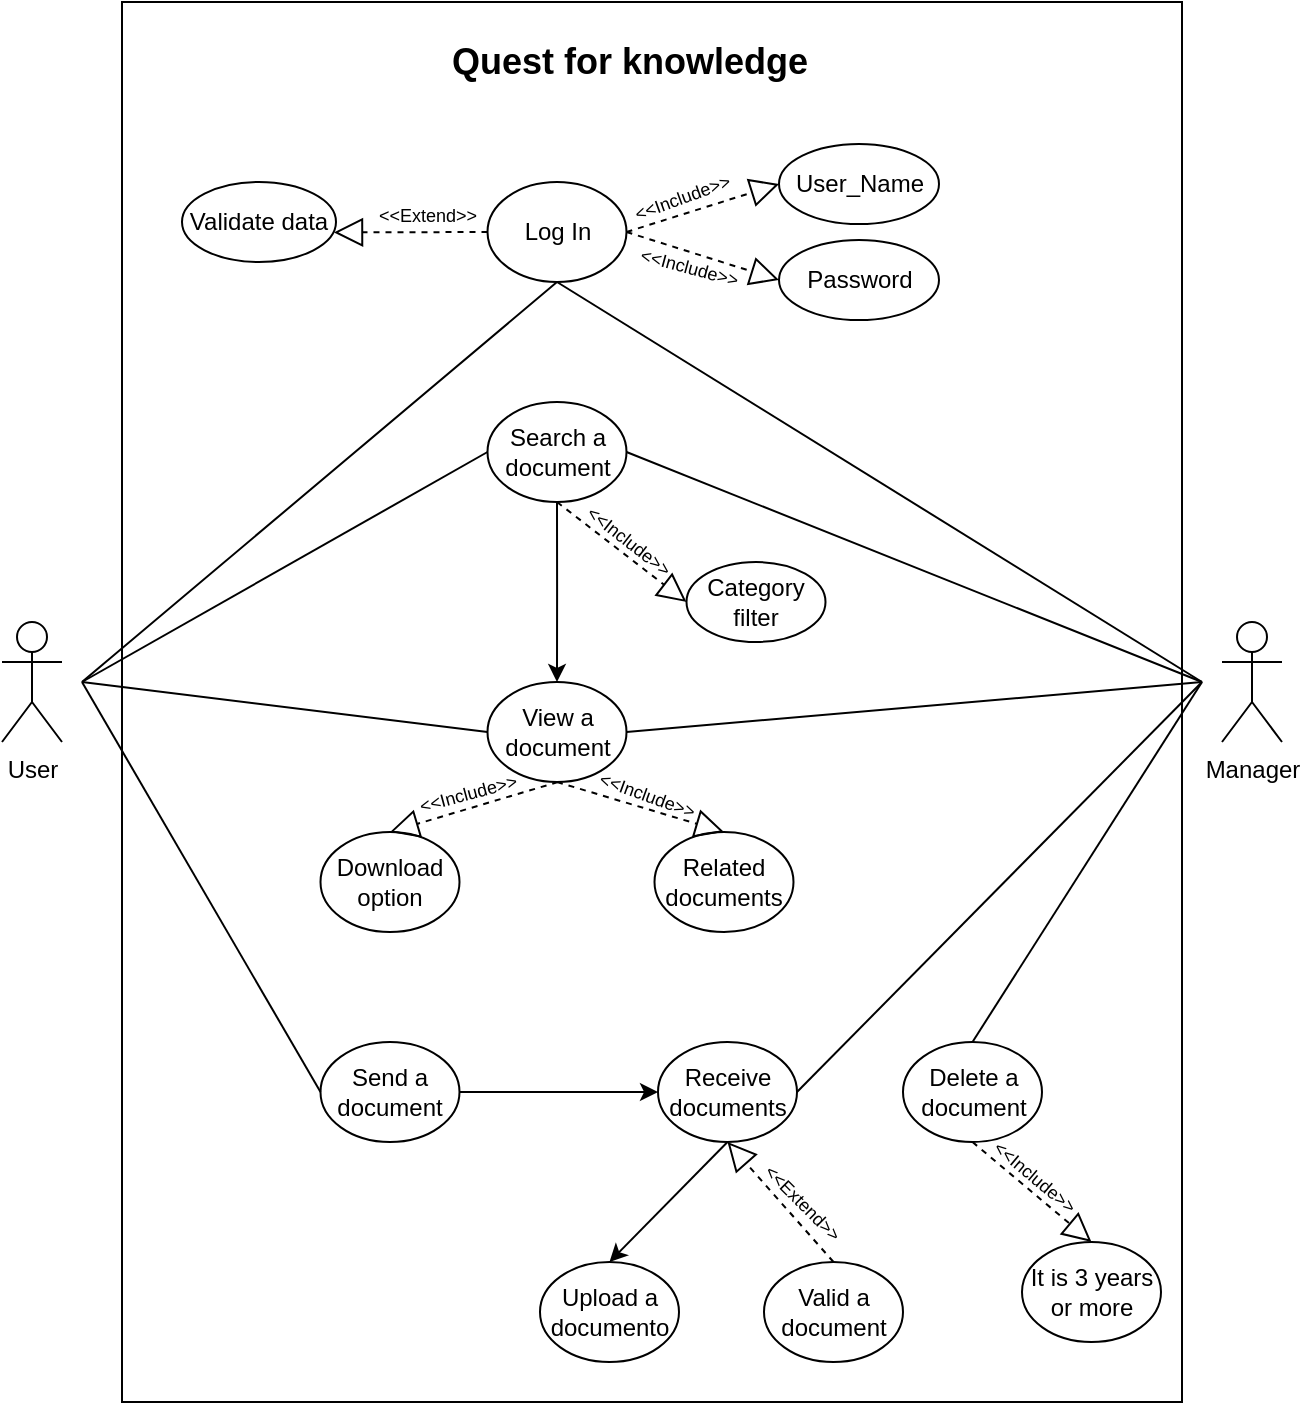 <mxfile>
    <diagram id="WyMdUVZ67A5vX5mp8Rsb" name="Page-1">
        <mxGraphModel dx="204" dy="119" grid="1" gridSize="10" guides="1" tooltips="1" connect="1" arrows="1" fold="1" page="1" pageScale="1" pageWidth="827" pageHeight="1169" math="0" shadow="0">
            <root>
                <mxCell id="0"/>
                <mxCell id="1" parent="0"/>
                <mxCell id="3" value="" style="rounded=0;whiteSpace=wrap;html=1;" vertex="1" parent="1">
                    <mxGeometry x="120" y="120" width="530" height="700" as="geometry"/>
                </mxCell>
                <mxCell id="2" value="User" style="shape=umlActor;verticalLabelPosition=bottom;verticalAlign=top;html=1;outlineConnect=0;" vertex="1" parent="1">
                    <mxGeometry x="60" y="430" width="30" height="60" as="geometry"/>
                </mxCell>
                <mxCell id="4" value="Manager" style="shape=umlActor;verticalLabelPosition=bottom;verticalAlign=top;html=1;outlineConnect=0;" vertex="1" parent="1">
                    <mxGeometry x="670" y="430" width="30" height="60" as="geometry"/>
                </mxCell>
                <mxCell id="11" value="Log In" style="ellipse;whiteSpace=wrap;html=1;" vertex="1" parent="1">
                    <mxGeometry x="302.75" y="210" width="69.5" height="50" as="geometry"/>
                </mxCell>
                <mxCell id="12" value="View a document" style="ellipse;whiteSpace=wrap;html=1;" vertex="1" parent="1">
                    <mxGeometry x="302.75" y="460" width="69.5" height="50" as="geometry"/>
                </mxCell>
                <mxCell id="13" value="Upload a documento" style="ellipse;whiteSpace=wrap;html=1;" vertex="1" parent="1">
                    <mxGeometry x="329" y="750" width="69.5" height="50" as="geometry"/>
                </mxCell>
                <mxCell id="14" value="Delete a document" style="ellipse;whiteSpace=wrap;html=1;" vertex="1" parent="1">
                    <mxGeometry x="510.5" y="640" width="69.5" height="50" as="geometry"/>
                </mxCell>
                <mxCell id="56" style="edgeStyle=orthogonalEdgeStyle;rounded=0;orthogonalLoop=1;jettySize=auto;html=1;entryX=0;entryY=0.5;entryDx=0;entryDy=0;" edge="1" parent="1" source="15" target="44">
                    <mxGeometry relative="1" as="geometry"/>
                </mxCell>
                <mxCell id="15" value="Send a document" style="ellipse;whiteSpace=wrap;html=1;" vertex="1" parent="1">
                    <mxGeometry x="219.25" y="640" width="69.5" height="50" as="geometry"/>
                </mxCell>
                <mxCell id="16" value="Valid a document" style="ellipse;whiteSpace=wrap;html=1;" vertex="1" parent="1">
                    <mxGeometry x="441" y="750" width="69.5" height="50" as="geometry"/>
                </mxCell>
                <mxCell id="19" value="&lt;font style=&quot;font-size: 18px&quot;&gt;Quest for knowledge&lt;/font&gt;" style="text;html=1;strokeColor=none;fillColor=none;align=center;verticalAlign=middle;whiteSpace=wrap;rounded=0;fontStyle=1" vertex="1" parent="1">
                    <mxGeometry x="281.25" y="140" width="185.5" height="20" as="geometry"/>
                </mxCell>
                <mxCell id="20" value="User_Name" style="ellipse;whiteSpace=wrap;html=1;" vertex="1" parent="1">
                    <mxGeometry x="448.5" y="191" width="80" height="40" as="geometry"/>
                </mxCell>
                <mxCell id="21" value="Password" style="ellipse;whiteSpace=wrap;html=1;" vertex="1" parent="1">
                    <mxGeometry x="448.5" y="239" width="80" height="40" as="geometry"/>
                </mxCell>
                <mxCell id="24" value="" style="endArrow=block;dashed=1;endFill=0;endSize=12;html=1;entryX=0;entryY=0.5;entryDx=0;entryDy=0;exitX=1;exitY=0.5;exitDx=0;exitDy=0;" edge="1" parent="1" source="11" target="20">
                    <mxGeometry width="160" relative="1" as="geometry">
                        <mxPoint x="332" y="250" as="sourcePoint"/>
                        <mxPoint x="492" y="250" as="targetPoint"/>
                    </mxGeometry>
                </mxCell>
                <mxCell id="25" value="" style="endArrow=block;dashed=1;endFill=0;endSize=12;html=1;entryX=0;entryY=0.5;entryDx=0;entryDy=0;exitX=1;exitY=0.5;exitDx=0;exitDy=0;" edge="1" parent="1" source="11" target="21">
                    <mxGeometry width="160" relative="1" as="geometry">
                        <mxPoint x="382.25" y="245" as="sourcePoint"/>
                        <mxPoint x="452" y="220" as="targetPoint"/>
                    </mxGeometry>
                </mxCell>
                <mxCell id="26" value="&lt;font style=&quot;font-size: 9px&quot;&gt;&amp;lt;&amp;lt;Include&amp;gt;&amp;gt;&lt;/font&gt;" style="text;html=1;strokeColor=none;fillColor=none;align=center;verticalAlign=middle;whiteSpace=wrap;rounded=0;rotation=-20;" vertex="1" parent="1">
                    <mxGeometry x="380" y="207" width="40" height="20" as="geometry"/>
                </mxCell>
                <mxCell id="27" value="&lt;font style=&quot;font-size: 9px&quot;&gt;&amp;lt;&amp;lt;Include&amp;gt;&amp;gt;&lt;/font&gt;" style="text;html=1;strokeColor=none;fillColor=none;align=center;verticalAlign=middle;whiteSpace=wrap;rounded=0;rotation=15;" vertex="1" parent="1">
                    <mxGeometry x="384" y="242" width="40" height="20" as="geometry"/>
                </mxCell>
                <mxCell id="28" value="Validate data" style="ellipse;whiteSpace=wrap;html=1;" vertex="1" parent="1">
                    <mxGeometry x="150" y="210" width="77" height="40" as="geometry"/>
                </mxCell>
                <mxCell id="29" value="" style="endArrow=block;dashed=1;endFill=0;endSize=12;html=1;entryX=0.987;entryY=0.63;entryDx=0;entryDy=0;exitX=0;exitY=0.5;exitDx=0;exitDy=0;entryPerimeter=0;" edge="1" parent="1" source="11" target="28">
                    <mxGeometry width="160" relative="1" as="geometry">
                        <mxPoint x="220" y="265" as="sourcePoint"/>
                        <mxPoint x="289.75" y="240" as="targetPoint"/>
                    </mxGeometry>
                </mxCell>
                <mxCell id="30" value="&lt;font style=&quot;font-size: 9px&quot;&gt;&amp;lt;&amp;lt;Extend&amp;gt;&amp;gt;&lt;/font&gt;" style="text;html=1;strokeColor=none;fillColor=none;align=center;verticalAlign=middle;whiteSpace=wrap;rounded=0;rotation=0;" vertex="1" parent="1">
                    <mxGeometry x="252.75" y="216" width="40" height="20" as="geometry"/>
                </mxCell>
                <mxCell id="37" style="edgeStyle=orthogonalEdgeStyle;rounded=0;orthogonalLoop=1;jettySize=auto;html=1;entryX=0.5;entryY=0;entryDx=0;entryDy=0;" edge="1" parent="1" source="31" target="12">
                    <mxGeometry relative="1" as="geometry"/>
                </mxCell>
                <mxCell id="31" value="Search a document" style="ellipse;whiteSpace=wrap;html=1;" vertex="1" parent="1">
                    <mxGeometry x="302.75" y="320" width="69.5" height="50" as="geometry"/>
                </mxCell>
                <mxCell id="32" value="Category filter" style="ellipse;whiteSpace=wrap;html=1;" vertex="1" parent="1">
                    <mxGeometry x="402.25" y="400" width="69.5" height="40" as="geometry"/>
                </mxCell>
                <mxCell id="33" value="" style="endArrow=block;dashed=1;endFill=0;endSize=12;html=1;entryX=0;entryY=0.5;entryDx=0;entryDy=0;exitX=0.5;exitY=1;exitDx=0;exitDy=0;" edge="1" parent="1" source="31" target="32">
                    <mxGeometry width="160" relative="1" as="geometry">
                        <mxPoint x="362.25" y="350" as="sourcePoint"/>
                        <mxPoint x="432" y="385" as="targetPoint"/>
                    </mxGeometry>
                </mxCell>
                <mxCell id="34" value="&lt;font style=&quot;font-size: 9px&quot;&gt;&amp;lt;&amp;lt;Include&amp;gt;&amp;gt;&lt;/font&gt;" style="text;html=1;strokeColor=none;fillColor=none;align=center;verticalAlign=middle;whiteSpace=wrap;rounded=0;rotation=38;" vertex="1" parent="1">
                    <mxGeometry x="354" y="379" width="40" height="20" as="geometry"/>
                </mxCell>
                <mxCell id="38" value="Related documents" style="ellipse;whiteSpace=wrap;html=1;" vertex="1" parent="1">
                    <mxGeometry x="386.25" y="535" width="69.5" height="50" as="geometry"/>
                </mxCell>
                <mxCell id="39" value="Download option" style="ellipse;whiteSpace=wrap;html=1;" vertex="1" parent="1">
                    <mxGeometry x="219.25" y="535" width="69.5" height="50" as="geometry"/>
                </mxCell>
                <mxCell id="40" value="" style="endArrow=block;dashed=1;endFill=0;endSize=12;html=1;exitX=0.5;exitY=1;exitDx=0;exitDy=0;entryX=0.5;entryY=0;entryDx=0;entryDy=0;" edge="1" parent="1" source="12" target="38">
                    <mxGeometry width="160" relative="1" as="geometry">
                        <mxPoint x="390" y="480" as="sourcePoint"/>
                        <mxPoint x="550" y="480" as="targetPoint"/>
                    </mxGeometry>
                </mxCell>
                <mxCell id="41" value="" style="endArrow=block;dashed=1;endFill=0;endSize=12;html=1;entryX=0.5;entryY=0;entryDx=0;entryDy=0;" edge="1" parent="1" target="39">
                    <mxGeometry width="160" relative="1" as="geometry">
                        <mxPoint x="338" y="510" as="sourcePoint"/>
                        <mxPoint x="520" y="540" as="targetPoint"/>
                    </mxGeometry>
                </mxCell>
                <mxCell id="42" value="&lt;font style=&quot;font-size: 9px&quot;&gt;&amp;lt;&amp;lt;Include&amp;gt;&amp;gt;&lt;/font&gt;" style="text;html=1;strokeColor=none;fillColor=none;align=center;verticalAlign=middle;whiteSpace=wrap;rounded=0;rotation=20;" vertex="1" parent="1">
                    <mxGeometry x="363.25" y="506" width="40" height="20" as="geometry"/>
                </mxCell>
                <mxCell id="43" value="&lt;font style=&quot;font-size: 9px&quot;&gt;&amp;lt;&amp;lt;Include&amp;gt;&amp;gt;&lt;/font&gt;" style="text;html=1;strokeColor=none;fillColor=none;align=center;verticalAlign=middle;whiteSpace=wrap;rounded=0;rotation=-15;" vertex="1" parent="1">
                    <mxGeometry x="273" y="505" width="40" height="20" as="geometry"/>
                </mxCell>
                <mxCell id="44" value="Receive documents" style="ellipse;whiteSpace=wrap;html=1;" vertex="1" parent="1">
                    <mxGeometry x="388" y="640" width="69.5" height="50" as="geometry"/>
                </mxCell>
                <mxCell id="46" value="" style="endArrow=block;dashed=1;endFill=0;endSize=12;html=1;exitX=0.5;exitY=0;exitDx=0;exitDy=0;entryX=0.5;entryY=1;entryDx=0;entryDy=0;" edge="1" parent="1" source="16" target="44">
                    <mxGeometry width="160" relative="1" as="geometry">
                        <mxPoint x="326.25" y="630" as="sourcePoint"/>
                        <mxPoint x="378.0" y="730" as="targetPoint"/>
                    </mxGeometry>
                </mxCell>
                <mxCell id="48" value="&lt;font style=&quot;font-size: 9px&quot;&gt;&amp;lt;&amp;lt;Extend&amp;gt;&amp;gt;&lt;/font&gt;" style="text;html=1;strokeColor=none;fillColor=none;align=center;verticalAlign=middle;whiteSpace=wrap;rounded=0;rotation=45;" vertex="1" parent="1">
                    <mxGeometry x="441" y="710" width="40" height="20" as="geometry"/>
                </mxCell>
                <mxCell id="51" value="" style="endArrow=classic;html=1;exitX=0.5;exitY=1;exitDx=0;exitDy=0;entryX=0.5;entryY=0;entryDx=0;entryDy=0;" edge="1" parent="1" source="44" target="13">
                    <mxGeometry width="50" height="50" relative="1" as="geometry">
                        <mxPoint x="449" y="760" as="sourcePoint"/>
                        <mxPoint x="499" y="710" as="targetPoint"/>
                    </mxGeometry>
                </mxCell>
                <mxCell id="53" value="It is 3 years or more" style="ellipse;whiteSpace=wrap;html=1;" vertex="1" parent="1">
                    <mxGeometry x="570" y="740" width="69.5" height="50" as="geometry"/>
                </mxCell>
                <mxCell id="54" value="&lt;font style=&quot;font-size: 9px&quot;&gt;&amp;lt;&amp;lt;Include&amp;gt;&amp;gt;&lt;/font&gt;" style="text;html=1;strokeColor=none;fillColor=none;align=center;verticalAlign=middle;whiteSpace=wrap;rounded=0;rotation=40;" vertex="1" parent="1">
                    <mxGeometry x="557" y="697" width="40" height="20" as="geometry"/>
                </mxCell>
                <mxCell id="55" value="" style="endArrow=block;dashed=1;endFill=0;endSize=12;html=1;entryX=0.5;entryY=0;entryDx=0;entryDy=0;exitX=0.5;exitY=1;exitDx=0;exitDy=0;" edge="1" parent="1" source="14" target="53">
                    <mxGeometry width="160" relative="1" as="geometry">
                        <mxPoint x="573.75" y="700" as="sourcePoint"/>
                        <mxPoint x="613.25" y="740" as="targetPoint"/>
                    </mxGeometry>
                </mxCell>
                <mxCell id="58" value="" style="endArrow=none;html=1;entryX=0.5;entryY=1;entryDx=0;entryDy=0;" edge="1" parent="1" target="11">
                    <mxGeometry width="50" height="50" relative="1" as="geometry">
                        <mxPoint x="100" y="460" as="sourcePoint"/>
                        <mxPoint x="210" y="460" as="targetPoint"/>
                    </mxGeometry>
                </mxCell>
                <mxCell id="59" value="" style="endArrow=none;html=1;entryX=0;entryY=0.5;entryDx=0;entryDy=0;" edge="1" parent="1" target="31">
                    <mxGeometry width="50" height="50" relative="1" as="geometry">
                        <mxPoint x="100" y="460" as="sourcePoint"/>
                        <mxPoint x="250" y="500" as="targetPoint"/>
                    </mxGeometry>
                </mxCell>
                <mxCell id="60" value="" style="endArrow=none;html=1;entryX=0;entryY=0.5;entryDx=0;entryDy=0;" edge="1" parent="1" target="12">
                    <mxGeometry width="50" height="50" relative="1" as="geometry">
                        <mxPoint x="100" y="460" as="sourcePoint"/>
                        <mxPoint x="220" y="560" as="targetPoint"/>
                    </mxGeometry>
                </mxCell>
                <mxCell id="61" value="" style="endArrow=none;html=1;entryX=0;entryY=0.5;entryDx=0;entryDy=0;" edge="1" parent="1" target="15">
                    <mxGeometry width="50" height="50" relative="1" as="geometry">
                        <mxPoint x="100" y="460" as="sourcePoint"/>
                        <mxPoint x="240" y="560" as="targetPoint"/>
                    </mxGeometry>
                </mxCell>
                <mxCell id="62" value="" style="endArrow=none;html=1;exitX=0.5;exitY=1;exitDx=0;exitDy=0;" edge="1" parent="1" source="11">
                    <mxGeometry width="50" height="50" relative="1" as="geometry">
                        <mxPoint x="580" y="470" as="sourcePoint"/>
                        <mxPoint x="660" y="460" as="targetPoint"/>
                    </mxGeometry>
                </mxCell>
                <mxCell id="63" value="" style="endArrow=none;html=1;exitX=1;exitY=0.5;exitDx=0;exitDy=0;" edge="1" parent="1" source="31">
                    <mxGeometry width="50" height="50" relative="1" as="geometry">
                        <mxPoint x="550" y="520" as="sourcePoint"/>
                        <mxPoint x="660" y="460" as="targetPoint"/>
                    </mxGeometry>
                </mxCell>
                <mxCell id="64" value="" style="endArrow=none;html=1;exitX=1;exitY=0.5;exitDx=0;exitDy=0;" edge="1" parent="1" source="12">
                    <mxGeometry width="50" height="50" relative="1" as="geometry">
                        <mxPoint x="540" y="550" as="sourcePoint"/>
                        <mxPoint x="660" y="460" as="targetPoint"/>
                    </mxGeometry>
                </mxCell>
                <mxCell id="65" value="" style="endArrow=none;html=1;exitX=1;exitY=0.5;exitDx=0;exitDy=0;" edge="1" parent="1" source="44">
                    <mxGeometry width="50" height="50" relative="1" as="geometry">
                        <mxPoint x="580" y="700" as="sourcePoint"/>
                        <mxPoint x="660" y="460" as="targetPoint"/>
                    </mxGeometry>
                </mxCell>
                <mxCell id="66" value="" style="endArrow=none;html=1;exitX=0.5;exitY=0;exitDx=0;exitDy=0;" edge="1" parent="1" source="14">
                    <mxGeometry width="50" height="50" relative="1" as="geometry">
                        <mxPoint x="610" y="700" as="sourcePoint"/>
                        <mxPoint x="660" y="460" as="targetPoint"/>
                    </mxGeometry>
                </mxCell>
            </root>
        </mxGraphModel>
    </diagram>
</mxfile>